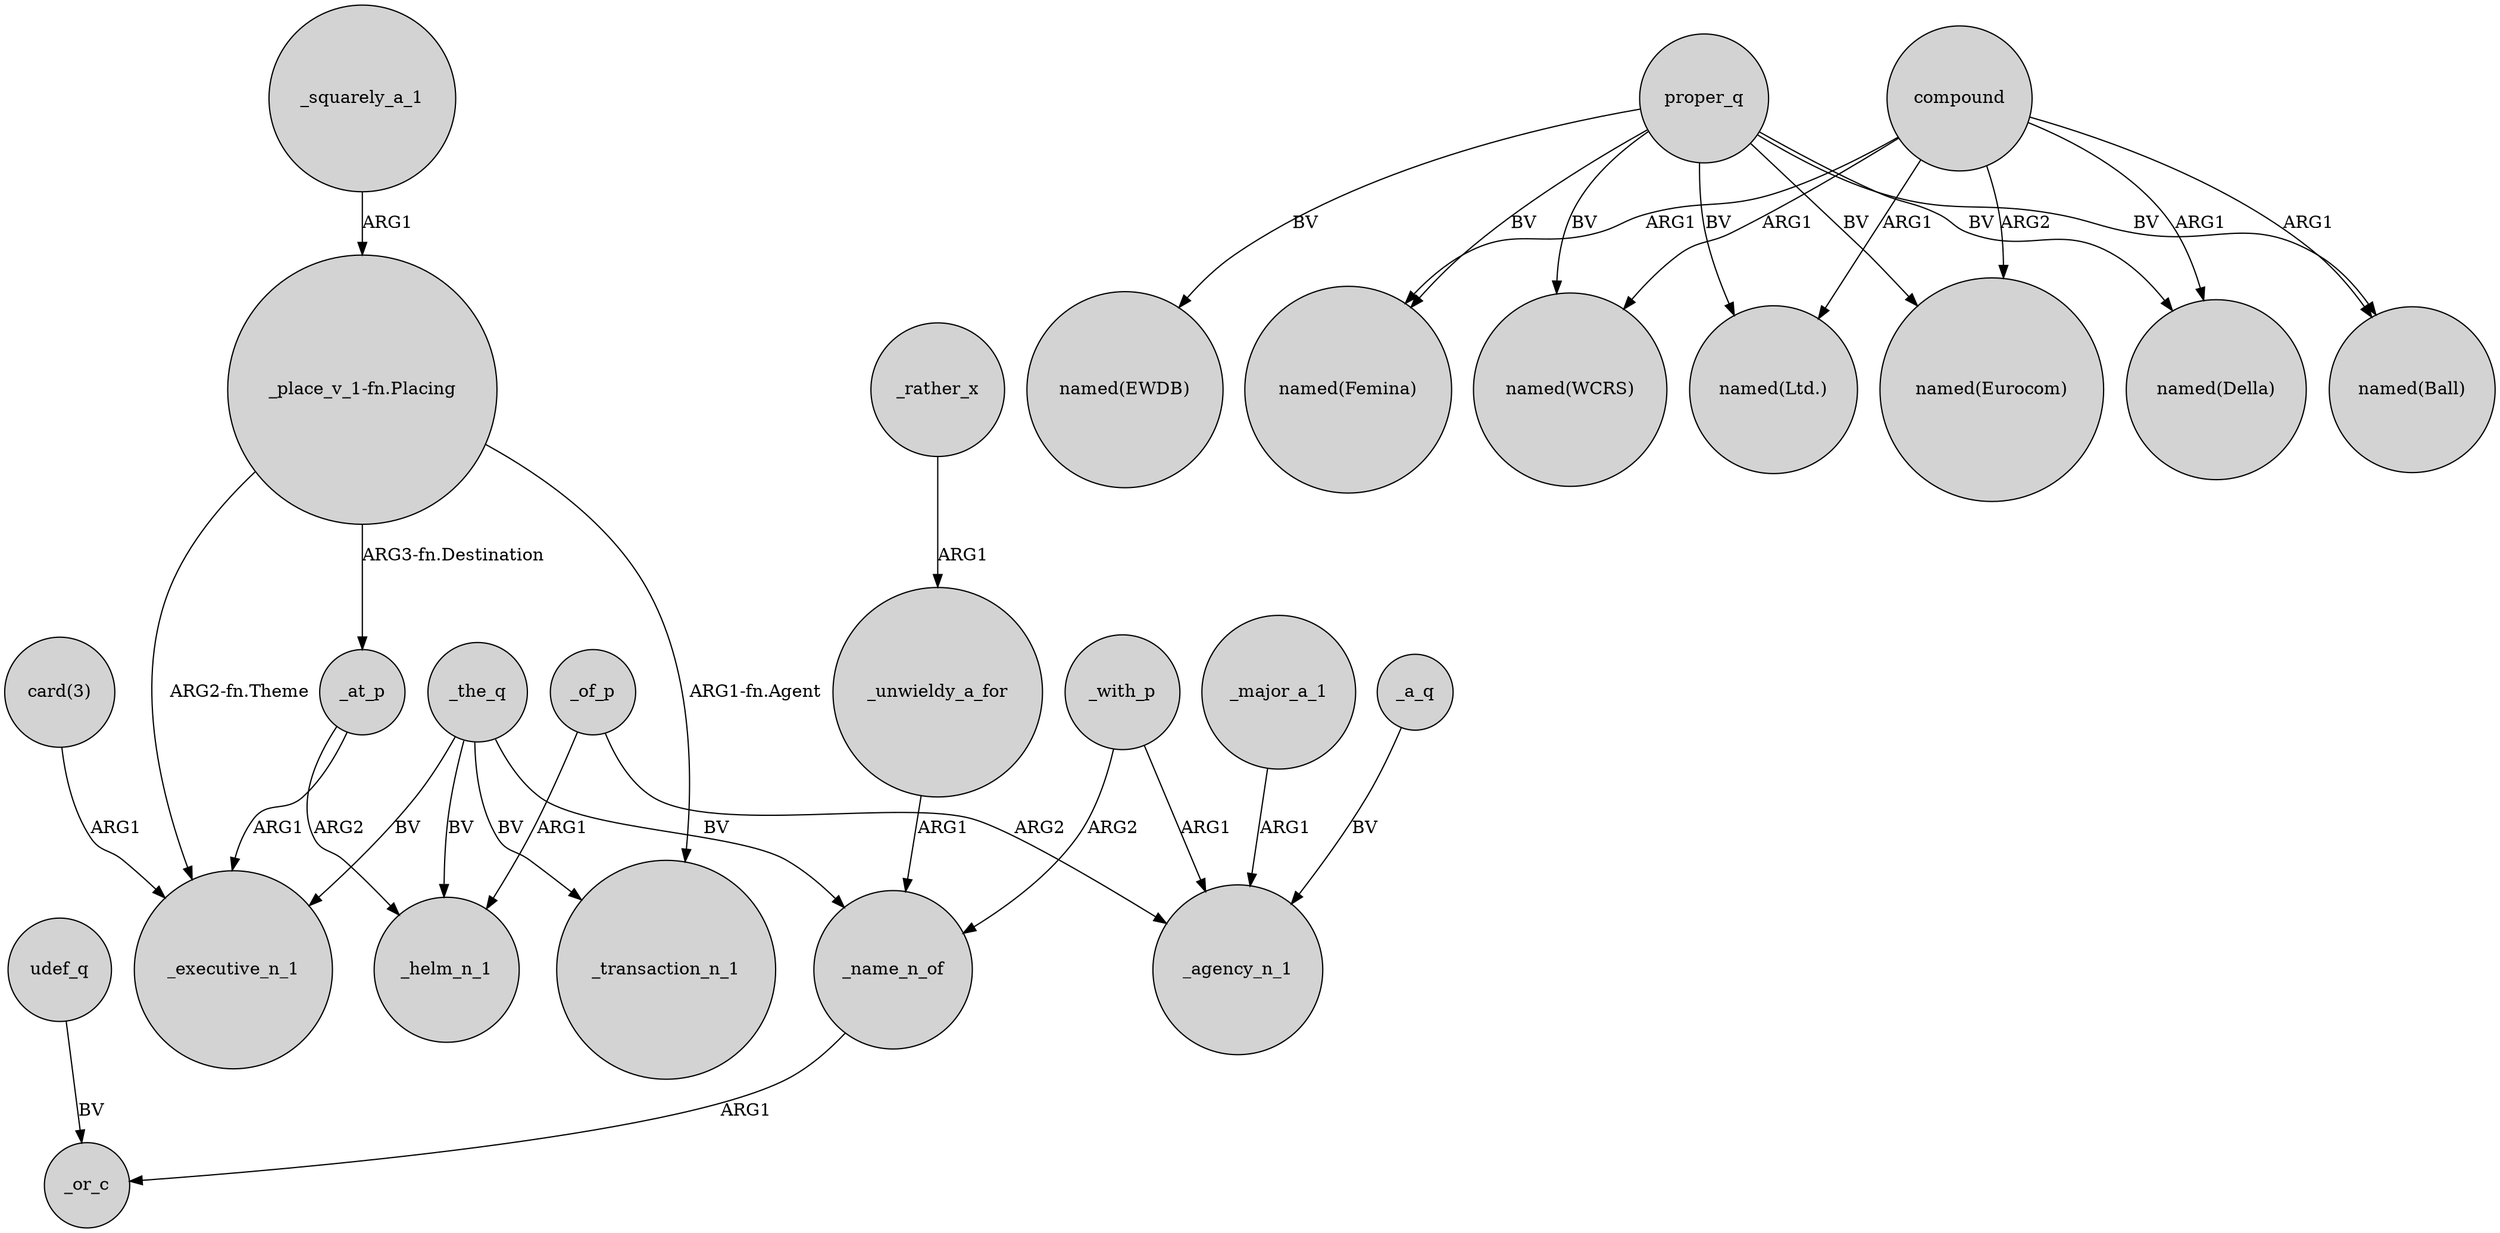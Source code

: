 digraph {
	node [shape=circle style=filled]
	_name_n_of -> _or_c [label=ARG1]
	_the_q -> _helm_n_1 [label=BV]
	_the_q -> _executive_n_1 [label=BV]
	_at_p -> _helm_n_1 [label=ARG2]
	_major_a_1 -> _agency_n_1 [label=ARG1]
	"_place_v_1-fn.Placing" -> _transaction_n_1 [label="ARG1-fn.Agent"]
	proper_q -> "named(Eurocom)" [label=BV]
	_of_p -> _helm_n_1 [label=ARG1]
	_with_p -> _agency_n_1 [label=ARG1]
	_at_p -> _executive_n_1 [label=ARG1]
	compound -> "named(Femina)" [label=ARG1]
	_rather_x -> _unwieldy_a_for [label=ARG1]
	udef_q -> _or_c [label=BV]
	compound -> "named(Ball)" [label=ARG1]
	compound -> "named(Eurocom)" [label=ARG2]
	proper_q -> "named(Della)" [label=BV]
	_of_p -> _agency_n_1 [label=ARG2]
	compound -> "named(WCRS)" [label=ARG1]
	proper_q -> "named(WCRS)" [label=BV]
	_squarely_a_1 -> "_place_v_1-fn.Placing" [label=ARG1]
	_unwieldy_a_for -> _name_n_of [label=ARG1]
	proper_q -> "named(Femina)" [label=BV]
	compound -> "named(Della)" [label=ARG1]
	_a_q -> _agency_n_1 [label=BV]
	"_place_v_1-fn.Placing" -> _at_p [label="ARG3-fn.Destination"]
	"_place_v_1-fn.Placing" -> _executive_n_1 [label="ARG2-fn.Theme"]
	_the_q -> _name_n_of [label=BV]
	_with_p -> _name_n_of [label=ARG2]
	_the_q -> _transaction_n_1 [label=BV]
	proper_q -> "named(Ball)" [label=BV]
	proper_q -> "named(Ltd.)" [label=BV]
	compound -> "named(Ltd.)" [label=ARG1]
	"card(3)" -> _executive_n_1 [label=ARG1]
	proper_q -> "named(EWDB)" [label=BV]
}
